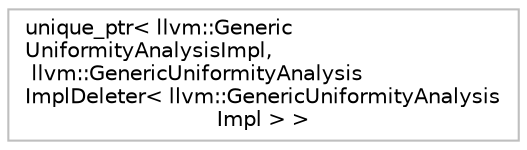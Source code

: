 digraph "Graphical Class Hierarchy"
{
 // LATEX_PDF_SIZE
  bgcolor="transparent";
  edge [fontname="Helvetica",fontsize="10",labelfontname="Helvetica",labelfontsize="10"];
  node [fontname="Helvetica",fontsize="10",shape=record];
  rankdir="LR";
  Node0 [label="unique_ptr\< llvm::Generic\lUniformityAnalysisImpl,\l llvm::GenericUniformityAnalysis\lImplDeleter\< llvm::GenericUniformityAnalysis\lImpl \> \>",height=0.2,width=0.4,color="grey75",tooltip=" "];
}
